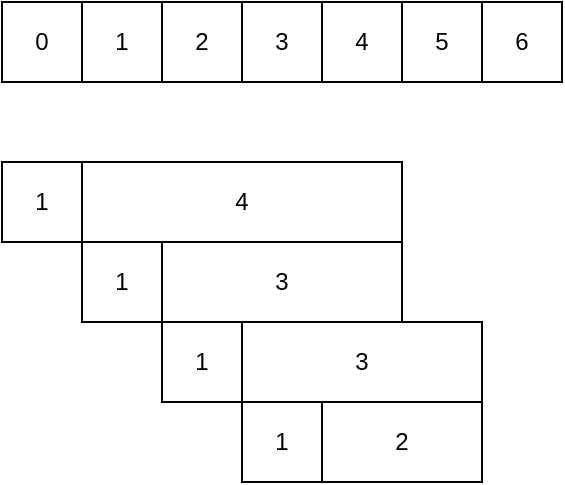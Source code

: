 <mxfile version="13.7.9" type="device"><diagram id="jdF0-Utag2dTkE65Guky" name="페이지-1"><mxGraphModel dx="621" dy="398" grid="1" gridSize="10" guides="1" tooltips="1" connect="1" arrows="1" fold="1" page="1" pageScale="1" pageWidth="10000" pageHeight="10000" math="0" shadow="0"><root><mxCell id="0"/><mxCell id="1" parent="0"/><mxCell id="nMvqu9X9VQGwEQwC5c5b-2" value="4" style="rounded=0;whiteSpace=wrap;html=1;" vertex="1" parent="1"><mxGeometry x="520" y="320" width="160" height="40" as="geometry"/></mxCell><mxCell id="nMvqu9X9VQGwEQwC5c5b-3" value="3" style="rounded=0;whiteSpace=wrap;html=1;" vertex="1" parent="1"><mxGeometry x="560" y="360" width="120" height="40" as="geometry"/></mxCell><mxCell id="nMvqu9X9VQGwEQwC5c5b-5" value="2" style="rounded=0;whiteSpace=wrap;html=1;" vertex="1" parent="1"><mxGeometry x="640" y="440" width="80" height="40" as="geometry"/></mxCell><mxCell id="nMvqu9X9VQGwEQwC5c5b-6" value="1" style="rounded=0;whiteSpace=wrap;html=1;" vertex="1" parent="1"><mxGeometry x="480" y="320" width="40" height="40" as="geometry"/></mxCell><mxCell id="nMvqu9X9VQGwEQwC5c5b-7" value="1" style="rounded=0;whiteSpace=wrap;html=1;" vertex="1" parent="1"><mxGeometry x="600" y="440" width="40" height="40" as="geometry"/></mxCell><mxCell id="nMvqu9X9VQGwEQwC5c5b-8" value="1" style="rounded=0;whiteSpace=wrap;html=1;" vertex="1" parent="1"><mxGeometry x="560" y="400" width="40" height="40" as="geometry"/></mxCell><mxCell id="nMvqu9X9VQGwEQwC5c5b-9" value="1" style="rounded=0;whiteSpace=wrap;html=1;" vertex="1" parent="1"><mxGeometry x="520" y="360" width="40" height="40" as="geometry"/></mxCell><mxCell id="nMvqu9X9VQGwEQwC5c5b-10" value="3" style="rounded=0;whiteSpace=wrap;html=1;" vertex="1" parent="1"><mxGeometry x="600" y="400" width="120" height="40" as="geometry"/></mxCell><mxCell id="nMvqu9X9VQGwEQwC5c5b-11" value="0" style="whiteSpace=wrap;html=1;aspect=fixed;" vertex="1" parent="1"><mxGeometry x="480" y="240" width="40" height="40" as="geometry"/></mxCell><mxCell id="nMvqu9X9VQGwEQwC5c5b-12" value="1" style="whiteSpace=wrap;html=1;aspect=fixed;" vertex="1" parent="1"><mxGeometry x="520" y="240" width="40" height="40" as="geometry"/></mxCell><mxCell id="nMvqu9X9VQGwEQwC5c5b-13" value="2" style="whiteSpace=wrap;html=1;aspect=fixed;" vertex="1" parent="1"><mxGeometry x="560" y="240" width="40" height="40" as="geometry"/></mxCell><mxCell id="nMvqu9X9VQGwEQwC5c5b-14" value="3" style="whiteSpace=wrap;html=1;aspect=fixed;" vertex="1" parent="1"><mxGeometry x="600" y="240" width="40" height="40" as="geometry"/></mxCell><mxCell id="nMvqu9X9VQGwEQwC5c5b-15" value="4" style="whiteSpace=wrap;html=1;aspect=fixed;" vertex="1" parent="1"><mxGeometry x="640" y="240" width="40" height="40" as="geometry"/></mxCell><mxCell id="nMvqu9X9VQGwEQwC5c5b-16" value="5" style="whiteSpace=wrap;html=1;aspect=fixed;" vertex="1" parent="1"><mxGeometry x="680" y="240" width="40" height="40" as="geometry"/></mxCell><mxCell id="nMvqu9X9VQGwEQwC5c5b-17" value="6" style="whiteSpace=wrap;html=1;aspect=fixed;" vertex="1" parent="1"><mxGeometry x="720" y="240" width="40" height="40" as="geometry"/></mxCell></root></mxGraphModel></diagram></mxfile>